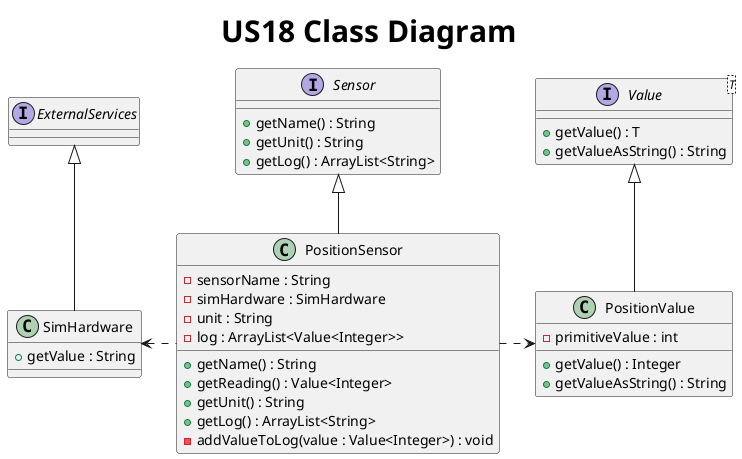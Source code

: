 @startuml
title <size: 30> US18 Class Diagram

interface Sensor {
    + getName() : String
    + getUnit() : String
    + getLog() : ArrayList<String>
}

interface Value<T> {
    + getValue() : T
    + getValueAsString() : String
}

interface ExternalServices {

}

class PositionSensor{
    - sensorName : String
    - simHardware : SimHardware
    - unit : String
    - log : ArrayList<Value<Integer>>

    + getName() : String
    + getReading() : Value<Integer>
    + getUnit() : String
    + getLog() : ArrayList<String>
    - addValueToLog(value : Value<Integer>) : void
}

class PositionValue{
    - primitiveValue : int

    + getValue() : Integer
    + getValueAsString() : String
}

class SimHardware{
    + getValue : String
}

Value <|-- PositionValue
Sensor <|-- PositionSensor
ExternalServices <|-- SimHardware
PositionSensor .right.> PositionValue
PositionSensor .left.> SimHardware

@enduml